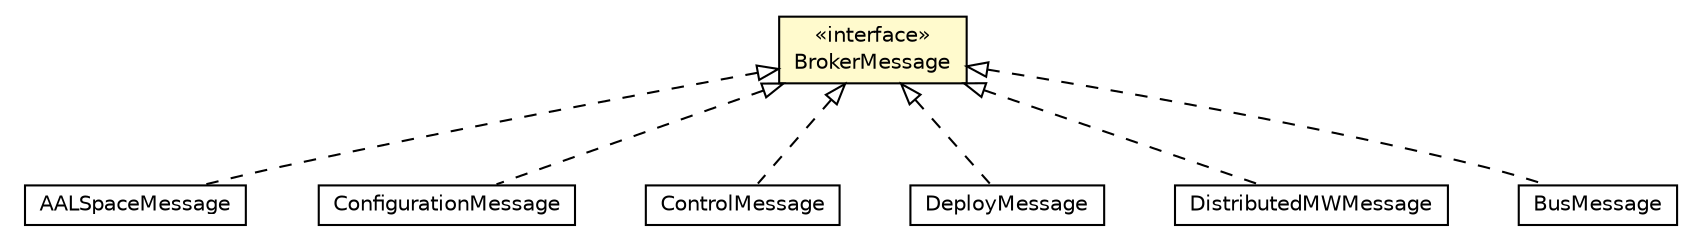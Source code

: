 #!/usr/local/bin/dot
#
# Class diagram 
# Generated by UMLGraph version R5_6-24-gf6e263 (http://www.umlgraph.org/)
#

digraph G {
	edge [fontname="Helvetica",fontsize=10,labelfontname="Helvetica",labelfontsize=10];
	node [fontname="Helvetica",fontsize=10,shape=plaintext];
	nodesep=0.25;
	ranksep=0.5;
	// org.universAAL.middleware.brokers.message.BrokerMessage
	c135169 [label=<<table title="org.universAAL.middleware.brokers.message.BrokerMessage" border="0" cellborder="1" cellspacing="0" cellpadding="2" port="p" bgcolor="lemonChiffon" href="./BrokerMessage.html">
		<tr><td><table border="0" cellspacing="0" cellpadding="1">
<tr><td align="center" balign="center"> &#171;interface&#187; </td></tr>
<tr><td align="center" balign="center"> BrokerMessage </td></tr>
		</table></td></tr>
		</table>>, URL="./BrokerMessage.html", fontname="Helvetica", fontcolor="black", fontsize=10.0];
	// org.universAAL.middleware.brokers.message.aalspace.AALSpaceMessage
	c135173 [label=<<table title="org.universAAL.middleware.brokers.message.aalspace.AALSpaceMessage" border="0" cellborder="1" cellspacing="0" cellpadding="2" port="p" href="./aalspace/AALSpaceMessage.html">
		<tr><td><table border="0" cellspacing="0" cellpadding="1">
<tr><td align="center" balign="center"> AALSpaceMessage </td></tr>
		</table></td></tr>
		</table>>, URL="./aalspace/AALSpaceMessage.html", fontname="Helvetica", fontcolor="black", fontsize=10.0];
	// org.universAAL.middleware.brokers.message.configuration.ConfigurationMessage
	c135175 [label=<<table title="org.universAAL.middleware.brokers.message.configuration.ConfigurationMessage" border="0" cellborder="1" cellspacing="0" cellpadding="2" port="p" href="./configuration/ConfigurationMessage.html">
		<tr><td><table border="0" cellspacing="0" cellpadding="1">
<tr><td align="center" balign="center"> ConfigurationMessage </td></tr>
		</table></td></tr>
		</table>>, URL="./configuration/ConfigurationMessage.html", fontname="Helvetica", fontcolor="black", fontsize=10.0];
	// org.universAAL.middleware.brokers.message.control.ControlMessage
	c135177 [label=<<table title="org.universAAL.middleware.brokers.message.control.ControlMessage" border="0" cellborder="1" cellspacing="0" cellpadding="2" port="p" href="./control/ControlMessage.html">
		<tr><td><table border="0" cellspacing="0" cellpadding="1">
<tr><td align="center" balign="center"> ControlMessage </td></tr>
		</table></td></tr>
		</table>>, URL="./control/ControlMessage.html", fontname="Helvetica", fontcolor="black", fontsize=10.0];
	// org.universAAL.middleware.brokers.message.deploy.DeployMessage
	c135184 [label=<<table title="org.universAAL.middleware.brokers.message.deploy.DeployMessage" border="0" cellborder="1" cellspacing="0" cellpadding="2" port="p" href="./deploy/DeployMessage.html">
		<tr><td><table border="0" cellspacing="0" cellpadding="1">
<tr><td align="center" balign="center"> DeployMessage </td></tr>
		</table></td></tr>
		</table>>, URL="./deploy/DeployMessage.html", fontname="Helvetica", fontcolor="black", fontsize=10.0];
	// org.universAAL.middleware.brokers.message.distributedmw.DistributedMWMessage
	c135186 [label=<<table title="org.universAAL.middleware.brokers.message.distributedmw.DistributedMWMessage" border="0" cellborder="1" cellspacing="0" cellpadding="2" port="p" href="./distributedmw/DistributedMWMessage.html">
		<tr><td><table border="0" cellspacing="0" cellpadding="1">
<tr><td align="center" balign="center"> DistributedMWMessage </td></tr>
		</table></td></tr>
		</table>>, URL="./distributedmw/DistributedMWMessage.html", fontname="Helvetica", fontcolor="black", fontsize=10.0];
	// org.universAAL.middleware.bus.msg.BusMessage
	c135291 [label=<<table title="org.universAAL.middleware.bus.msg.BusMessage" border="0" cellborder="1" cellspacing="0" cellpadding="2" port="p" href="../../bus/msg/BusMessage.html">
		<tr><td><table border="0" cellspacing="0" cellpadding="1">
<tr><td align="center" balign="center"> BusMessage </td></tr>
		</table></td></tr>
		</table>>, URL="../../bus/msg/BusMessage.html", fontname="Helvetica", fontcolor="black", fontsize=10.0];
	//org.universAAL.middleware.brokers.message.aalspace.AALSpaceMessage implements org.universAAL.middleware.brokers.message.BrokerMessage
	c135169:p -> c135173:p [dir=back,arrowtail=empty,style=dashed];
	//org.universAAL.middleware.brokers.message.configuration.ConfigurationMessage implements org.universAAL.middleware.brokers.message.BrokerMessage
	c135169:p -> c135175:p [dir=back,arrowtail=empty,style=dashed];
	//org.universAAL.middleware.brokers.message.control.ControlMessage implements org.universAAL.middleware.brokers.message.BrokerMessage
	c135169:p -> c135177:p [dir=back,arrowtail=empty,style=dashed];
	//org.universAAL.middleware.brokers.message.deploy.DeployMessage implements org.universAAL.middleware.brokers.message.BrokerMessage
	c135169:p -> c135184:p [dir=back,arrowtail=empty,style=dashed];
	//org.universAAL.middleware.brokers.message.distributedmw.DistributedMWMessage implements org.universAAL.middleware.brokers.message.BrokerMessage
	c135169:p -> c135186:p [dir=back,arrowtail=empty,style=dashed];
	//org.universAAL.middleware.bus.msg.BusMessage implements org.universAAL.middleware.brokers.message.BrokerMessage
	c135169:p -> c135291:p [dir=back,arrowtail=empty,style=dashed];
}

